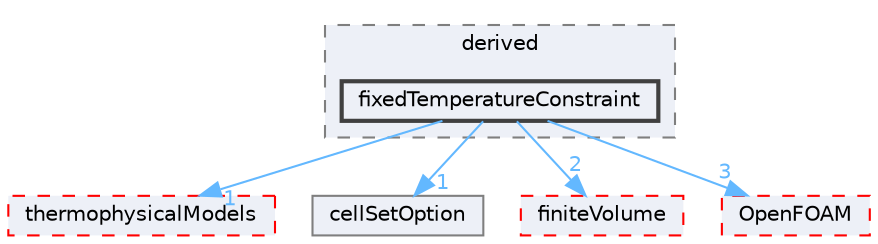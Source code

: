 digraph "src/fvOptions/constraints/derived/fixedTemperatureConstraint"
{
 // LATEX_PDF_SIZE
  bgcolor="transparent";
  edge [fontname=Helvetica,fontsize=10,labelfontname=Helvetica,labelfontsize=10];
  node [fontname=Helvetica,fontsize=10,shape=box,height=0.2,width=0.4];
  compound=true
  subgraph clusterdir_a94741fccbc5648f4d226aa188574461 {
    graph [ bgcolor="#edf0f7", pencolor="grey50", label="derived", fontname=Helvetica,fontsize=10 style="filled,dashed", URL="dir_a94741fccbc5648f4d226aa188574461.html",tooltip=""]
  dir_e01f3cb8587634c37b158579198b68d2 [label="fixedTemperatureConstraint", fillcolor="#edf0f7", color="grey25", style="filled,bold", URL="dir_e01f3cb8587634c37b158579198b68d2.html",tooltip=""];
  }
  dir_2778d089ec5c4f66810b11f753867003 [label="thermophysicalModels", fillcolor="#edf0f7", color="red", style="filled,dashed", URL="dir_2778d089ec5c4f66810b11f753867003.html",tooltip=""];
  dir_3985ce20ae33982f8c583731dc480b49 [label="cellSetOption", fillcolor="#edf0f7", color="grey50", style="filled", URL="dir_3985ce20ae33982f8c583731dc480b49.html",tooltip=""];
  dir_9bd15774b555cf7259a6fa18f99fe99b [label="finiteVolume", fillcolor="#edf0f7", color="red", style="filled,dashed", URL="dir_9bd15774b555cf7259a6fa18f99fe99b.html",tooltip=""];
  dir_c5473ff19b20e6ec4dfe5c310b3778a8 [label="OpenFOAM", fillcolor="#edf0f7", color="red", style="filled,dashed", URL="dir_c5473ff19b20e6ec4dfe5c310b3778a8.html",tooltip=""];
  dir_e01f3cb8587634c37b158579198b68d2->dir_2778d089ec5c4f66810b11f753867003 [headlabel="1", labeldistance=1.5 headhref="dir_001420_004022.html" href="dir_001420_004022.html" color="steelblue1" fontcolor="steelblue1"];
  dir_e01f3cb8587634c37b158579198b68d2->dir_3985ce20ae33982f8c583731dc480b49 [headlabel="1", labeldistance=1.5 headhref="dir_001420_000430.html" href="dir_001420_000430.html" color="steelblue1" fontcolor="steelblue1"];
  dir_e01f3cb8587634c37b158579198b68d2->dir_9bd15774b555cf7259a6fa18f99fe99b [headlabel="2", labeldistance=1.5 headhref="dir_001420_001387.html" href="dir_001420_001387.html" color="steelblue1" fontcolor="steelblue1"];
  dir_e01f3cb8587634c37b158579198b68d2->dir_c5473ff19b20e6ec4dfe5c310b3778a8 [headlabel="3", labeldistance=1.5 headhref="dir_001420_002695.html" href="dir_001420_002695.html" color="steelblue1" fontcolor="steelblue1"];
}
